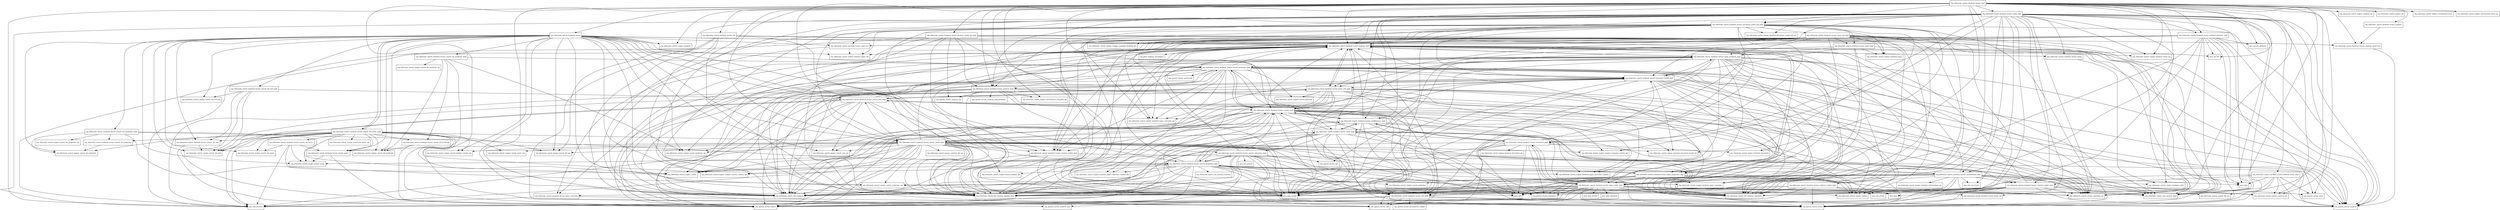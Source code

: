 digraph hibernate_search_backend_lucene_6_0_0_Alpha6_package_dependencies {
  node [shape = box, fontsize=10.0];
  org_hibernate_search_backend_lucene -> java_lang_invoke;
  org_hibernate_search_backend_lucene -> java_util;
  org_hibernate_search_backend_lucene -> org_hibernate_search_backend_lucene_logging_impl;
  org_hibernate_search_backend_lucene -> org_hibernate_search_backend_lucene_search_dsl_predicate_impl;
  org_hibernate_search_backend_lucene -> org_hibernate_search_backend_lucene_search_dsl_projection_impl;
  org_hibernate_search_backend_lucene -> org_hibernate_search_backend_lucene_search_dsl_query_impl;
  org_hibernate_search_backend_lucene -> org_hibernate_search_backend_lucene_search_dsl_sort;
  org_hibernate_search_backend_lucene -> org_hibernate_search_backend_lucene_search_dsl_sort_impl;
  org_hibernate_search_backend_lucene -> org_hibernate_search_backend_lucene_search_predicate_impl;
  org_hibernate_search_backend_lucene -> org_hibernate_search_backend_lucene_search_projection_impl;
  org_hibernate_search_backend_lucene -> org_hibernate_search_backend_lucene_search_query;
  org_hibernate_search_backend_lucene -> org_hibernate_search_backend_lucene_search_query_impl;
  org_hibernate_search_backend_lucene -> org_hibernate_search_backend_lucene_search_sort_impl;
  org_hibernate_search_backend_lucene -> org_hibernate_search_backend_lucene_types_dsl;
  org_hibernate_search_backend_lucene -> org_hibernate_search_engine_backend;
  org_hibernate_search_backend_lucene -> org_hibernate_search_engine_backend_types_dsl;
  org_hibernate_search_backend_lucene -> org_hibernate_search_engine_mapper_session_context_spi;
  org_hibernate_search_backend_lucene -> org_hibernate_search_engine_search_dsl_predicate;
  org_hibernate_search_backend_lucene -> org_hibernate_search_engine_search_dsl_projection;
  org_hibernate_search_backend_lucene -> org_hibernate_search_engine_search_dsl_query;
  org_hibernate_search_backend_lucene -> org_hibernate_search_engine_search_dsl_sort;
  org_hibernate_search_backend_lucene -> org_hibernate_search_engine_search_dsl_sort_spi;
  org_hibernate_search_backend_lucene -> org_hibernate_search_engine_search_dsl_spi;
  org_hibernate_search_backend_lucene -> org_hibernate_search_engine_search_loading_context_spi;
  org_hibernate_search_backend_lucene -> org_hibernate_search_engine_search_predicate_spi;
  org_hibernate_search_backend_lucene -> org_hibernate_search_engine_search_projection_spi;
  org_hibernate_search_backend_lucene -> org_hibernate_search_engine_search_query;
  org_hibernate_search_backend_lucene -> org_hibernate_search_engine_search_sort_spi;
  org_hibernate_search_backend_lucene -> org_hibernate_search_util_common;
  org_hibernate_search_backend_lucene -> org_hibernate_search_util_common_logging_impl;
  org_hibernate_search_backend_lucene_analysis -> org_hibernate_search_backend_lucene_analysis_model_dsl;
  org_hibernate_search_backend_lucene_analysis_impl -> java_lang_invoke;
  org_hibernate_search_backend_lucene_analysis_impl -> java_util_function;
  org_hibernate_search_backend_lucene_analysis_impl -> org_apache_lucene_analysis;
  org_hibernate_search_backend_lucene_analysis_impl -> org_apache_lucene_analysis_core;
  org_hibernate_search_backend_lucene_analysis_impl -> org_apache_lucene_analysis_tokenattributes;
  org_hibernate_search_backend_lucene_analysis_impl -> org_apache_lucene_analysis_util;
  org_hibernate_search_backend_lucene_analysis_impl -> org_apache_lucene_util;
  org_hibernate_search_backend_lucene_analysis_impl -> org_hibernate_search_backend_lucene_logging_impl;
  org_hibernate_search_backend_lucene_analysis_impl -> org_hibernate_search_backend_lucene_util_impl;
  org_hibernate_search_backend_lucene_analysis_impl -> org_hibernate_search_engine_environment_classpath_spi;
  org_hibernate_search_backend_lucene_analysis_impl -> org_hibernate_search_util_common;
  org_hibernate_search_backend_lucene_analysis_impl -> org_hibernate_search_util_common_impl;
  org_hibernate_search_backend_lucene_analysis_impl -> org_hibernate_search_util_common_logging_impl;
  org_hibernate_search_backend_lucene_analysis_model_dsl -> org_apache_lucene_analysis;
  org_hibernate_search_backend_lucene_analysis_model_dsl_impl -> java_lang_invoke;
  org_hibernate_search_backend_lucene_analysis_model_dsl_impl -> java_util_function;
  org_hibernate_search_backend_lucene_analysis_model_dsl_impl -> org_apache_lucene_analysis;
  org_hibernate_search_backend_lucene_analysis_model_dsl_impl -> org_apache_lucene_analysis_util;
  org_hibernate_search_backend_lucene_analysis_model_dsl_impl -> org_hibernate_search_backend_lucene_analysis_impl;
  org_hibernate_search_backend_lucene_analysis_model_dsl_impl -> org_hibernate_search_backend_lucene_analysis_model_dsl;
  org_hibernate_search_backend_lucene_analysis_model_dsl_impl -> org_hibernate_search_backend_lucene_analysis_model_impl;
  org_hibernate_search_backend_lucene_analysis_model_dsl_impl -> org_hibernate_search_backend_lucene_logging_impl;
  org_hibernate_search_backend_lucene_analysis_model_dsl_impl -> org_hibernate_search_util_common;
  org_hibernate_search_backend_lucene_analysis_model_dsl_impl -> org_hibernate_search_util_common_impl;
  org_hibernate_search_backend_lucene_analysis_model_dsl_impl -> org_hibernate_search_util_common_logging_impl;
  org_hibernate_search_backend_lucene_analysis_model_impl -> java_lang_invoke;
  org_hibernate_search_backend_lucene_analysis_model_impl -> org_apache_lucene_analysis;
  org_hibernate_search_backend_lucene_analysis_model_impl -> org_hibernate_search_backend_lucene_logging_impl;
  org_hibernate_search_backend_lucene_analysis_model_impl -> org_hibernate_search_util_common;
  org_hibernate_search_backend_lucene_analysis_model_impl -> org_hibernate_search_util_common_logging_impl;
  org_hibernate_search_backend_lucene_cfg -> java_lang_invoke;
  org_hibernate_search_backend_lucene_cfg -> java_util_function;
  org_hibernate_search_backend_lucene_cfg -> org_apache_lucene_util;
  org_hibernate_search_backend_lucene_cfg -> org_hibernate_search_backend_lucene_logging_impl;
  org_hibernate_search_backend_lucene_cfg -> org_hibernate_search_util_common;
  org_hibernate_search_backend_lucene_cfg -> org_hibernate_search_util_common_impl;
  org_hibernate_search_backend_lucene_cfg -> org_hibernate_search_util_common_logging_impl;
  org_hibernate_search_backend_lucene_document_impl -> java_lang_invoke;
  org_hibernate_search_backend_lucene_document_impl -> java_util;
  org_hibernate_search_backend_lucene_document_impl -> org_apache_lucene_document;
  org_hibernate_search_backend_lucene_document_impl -> org_apache_lucene_index;
  org_hibernate_search_backend_lucene_document_impl -> org_hibernate_search_backend_lucene_document_model_impl;
  org_hibernate_search_backend_lucene_document_impl -> org_hibernate_search_backend_lucene_logging_impl;
  org_hibernate_search_backend_lucene_document_impl -> org_hibernate_search_backend_lucene_multitenancy_impl;
  org_hibernate_search_backend_lucene_document_impl -> org_hibernate_search_backend_lucene_types_codec_impl;
  org_hibernate_search_backend_lucene_document_impl -> org_hibernate_search_backend_lucene_util_impl;
  org_hibernate_search_backend_lucene_document_impl -> org_hibernate_search_engine_backend_document;
  org_hibernate_search_backend_lucene_document_impl -> org_hibernate_search_engine_backend_document_model_dsl;
  org_hibernate_search_backend_lucene_document_impl -> org_hibernate_search_engine_backend_document_spi;
  org_hibernate_search_backend_lucene_document_impl -> org_hibernate_search_util_common;
  org_hibernate_search_backend_lucene_document_impl -> org_hibernate_search_util_common_logging_impl;
  org_hibernate_search_backend_lucene_document_model_dsl_impl -> java_lang_invoke;
  org_hibernate_search_backend_lucene_document_model_dsl_impl -> org_apache_lucene_analysis;
  org_hibernate_search_backend_lucene_document_model_dsl_impl -> org_hibernate_search_backend_lucene_analysis_impl;
  org_hibernate_search_backend_lucene_document_model_dsl_impl -> org_hibernate_search_backend_lucene_analysis_model_impl;
  org_hibernate_search_backend_lucene_document_model_dsl_impl -> org_hibernate_search_backend_lucene_document_impl;
  org_hibernate_search_backend_lucene_document_model_dsl_impl -> org_hibernate_search_backend_lucene_document_model_impl;
  org_hibernate_search_backend_lucene_document_model_dsl_impl -> org_hibernate_search_backend_lucene_logging_impl;
  org_hibernate_search_backend_lucene_document_model_dsl_impl -> org_hibernate_search_backend_lucene_types_dsl;
  org_hibernate_search_backend_lucene_document_model_dsl_impl -> org_hibernate_search_backend_lucene_types_dsl_impl;
  org_hibernate_search_backend_lucene_document_model_dsl_impl -> org_hibernate_search_backend_lucene_types_impl;
  org_hibernate_search_backend_lucene_document_model_dsl_impl -> org_hibernate_search_backend_lucene_util_impl;
  org_hibernate_search_backend_lucene_document_model_dsl_impl -> org_hibernate_search_engine_backend_document;
  org_hibernate_search_backend_lucene_document_model_dsl_impl -> org_hibernate_search_engine_backend_document_model_dsl;
  org_hibernate_search_backend_lucene_document_model_dsl_impl -> org_hibernate_search_engine_backend_document_model_dsl_spi;
  org_hibernate_search_backend_lucene_document_model_dsl_impl -> org_hibernate_search_engine_backend_types;
  org_hibernate_search_backend_lucene_document_model_dsl_impl -> org_hibernate_search_engine_backend_types_converter_spi;
  org_hibernate_search_backend_lucene_document_model_dsl_impl -> org_hibernate_search_engine_backend_types_dsl;
  org_hibernate_search_backend_lucene_document_model_dsl_impl -> org_hibernate_search_engine_mapper_mapping_building_spi;
  org_hibernate_search_backend_lucene_document_model_dsl_impl -> org_hibernate_search_engine_reporting_spi;
  org_hibernate_search_backend_lucene_document_model_dsl_impl -> org_hibernate_search_util_common;
  org_hibernate_search_backend_lucene_document_model_dsl_impl -> org_hibernate_search_util_common_logging_impl;
  org_hibernate_search_backend_lucene_document_model_dsl_impl -> org_hibernate_search_util_common_reporting;
  org_hibernate_search_backend_lucene_document_model_impl -> java_lang;
  org_hibernate_search_backend_lucene_document_model_impl -> java_lang_invoke;
  org_hibernate_search_backend_lucene_document_model_impl -> org_apache_lucene_analysis;
  org_hibernate_search_backend_lucene_document_model_impl -> org_hibernate_search_backend_lucene_analysis_impl;
  org_hibernate_search_backend_lucene_document_model_impl -> org_hibernate_search_backend_lucene_logging_impl;
  org_hibernate_search_backend_lucene_document_model_impl -> org_hibernate_search_backend_lucene_types_codec_impl;
  org_hibernate_search_backend_lucene_document_model_impl -> org_hibernate_search_backend_lucene_types_predicate_impl;
  org_hibernate_search_backend_lucene_document_model_impl -> org_hibernate_search_backend_lucene_types_projection_impl;
  org_hibernate_search_backend_lucene_document_model_impl -> org_hibernate_search_backend_lucene_types_sort_impl;
  org_hibernate_search_backend_lucene_document_model_impl -> org_hibernate_search_backend_lucene_util_impl;
  org_hibernate_search_backend_lucene_document_model_impl -> org_hibernate_search_engine_backend_document_model_dsl;
  org_hibernate_search_backend_lucene_document_model_impl -> org_hibernate_search_engine_backend_types_converter_spi;
  org_hibernate_search_backend_lucene_document_model_impl -> org_hibernate_search_engine_reporting_spi;
  org_hibernate_search_backend_lucene_document_model_impl -> org_hibernate_search_util_common;
  org_hibernate_search_backend_lucene_document_model_impl -> org_hibernate_search_util_common_impl;
  org_hibernate_search_backend_lucene_document_model_impl -> org_hibernate_search_util_common_logging_impl;
  org_hibernate_search_backend_lucene_document_model_impl -> org_hibernate_search_util_common_reporting;
  org_hibernate_search_backend_lucene_impl -> java_lang_invoke;
  org_hibernate_search_backend_lucene_impl -> java_nio_file;
  org_hibernate_search_backend_lucene_impl -> java_nio_file_attribute;
  org_hibernate_search_backend_lucene_impl -> java_util;
  org_hibernate_search_backend_lucene_impl -> java_util_function;
  org_hibernate_search_backend_lucene_impl -> org_apache_lucene_util;
  org_hibernate_search_backend_lucene_impl -> org_hibernate_search_backend_lucene;
  org_hibernate_search_backend_lucene_impl -> org_hibernate_search_backend_lucene_analysis;
  org_hibernate_search_backend_lucene_impl -> org_hibernate_search_backend_lucene_analysis_impl;
  org_hibernate_search_backend_lucene_impl -> org_hibernate_search_backend_lucene_analysis_model_dsl;
  org_hibernate_search_backend_lucene_impl -> org_hibernate_search_backend_lucene_analysis_model_dsl_impl;
  org_hibernate_search_backend_lucene_impl -> org_hibernate_search_backend_lucene_analysis_model_impl;
  org_hibernate_search_backend_lucene_impl -> org_hibernate_search_backend_lucene_cfg;
  org_hibernate_search_backend_lucene_impl -> org_hibernate_search_backend_lucene_document_model_dsl_impl;
  org_hibernate_search_backend_lucene_impl -> org_hibernate_search_backend_lucene_index_impl;
  org_hibernate_search_backend_lucene_impl -> org_hibernate_search_backend_lucene_logging_impl;
  org_hibernate_search_backend_lucene_impl -> org_hibernate_search_backend_lucene_lowlevel_directory_impl;
  org_hibernate_search_backend_lucene_impl -> org_hibernate_search_backend_lucene_multitenancy_impl;
  org_hibernate_search_backend_lucene_impl -> org_hibernate_search_backend_lucene_orchestration_impl;
  org_hibernate_search_backend_lucene_impl -> org_hibernate_search_backend_lucene_search_query_impl;
  org_hibernate_search_backend_lucene_impl -> org_hibernate_search_backend_lucene_work_impl;
  org_hibernate_search_backend_lucene_impl -> org_hibernate_search_engine_backend;
  org_hibernate_search_backend_lucene_impl -> org_hibernate_search_engine_backend_index_spi;
  org_hibernate_search_backend_lucene_impl -> org_hibernate_search_engine_backend_spi;
  org_hibernate_search_backend_lucene_impl -> org_hibernate_search_engine_cfg;
  org_hibernate_search_backend_lucene_impl -> org_hibernate_search_engine_cfg_spi;
  org_hibernate_search_backend_lucene_impl -> org_hibernate_search_engine_common_spi;
  org_hibernate_search_backend_lucene_impl -> org_hibernate_search_engine_environment_bean;
  org_hibernate_search_backend_lucene_impl -> org_hibernate_search_engine_environment_bean_spi;
  org_hibernate_search_backend_lucene_impl -> org_hibernate_search_engine_environment_classpath_spi;
  org_hibernate_search_backend_lucene_impl -> org_hibernate_search_engine_reporting_spi;
  org_hibernate_search_backend_lucene_impl -> org_hibernate_search_util_common;
  org_hibernate_search_backend_lucene_impl -> org_hibernate_search_util_common_impl;
  org_hibernate_search_backend_lucene_impl -> org_hibernate_search_util_common_logging_impl;
  org_hibernate_search_backend_lucene_impl -> org_hibernate_search_util_common_reporting;
  org_hibernate_search_backend_lucene_index -> org_hibernate_search_engine_backend_index;
  org_hibernate_search_backend_lucene_index_impl -> java_lang;
  org_hibernate_search_backend_lucene_index_impl -> java_lang_invoke;
  org_hibernate_search_backend_lucene_index_impl -> java_util_concurrent;
  org_hibernate_search_backend_lucene_index_impl -> java_util_function;
  org_hibernate_search_backend_lucene_index_impl -> java_util_stream;
  org_hibernate_search_backend_lucene_index_impl -> org_apache_lucene_analysis;
  org_hibernate_search_backend_lucene_index_impl -> org_apache_lucene_index;
  org_hibernate_search_backend_lucene_index_impl -> org_apache_lucene_store;
  org_hibernate_search_backend_lucene_index_impl -> org_hibernate_search_backend_lucene_analysis_impl;
  org_hibernate_search_backend_lucene_index_impl -> org_hibernate_search_backend_lucene_document_impl;
  org_hibernate_search_backend_lucene_index_impl -> org_hibernate_search_backend_lucene_document_model_dsl_impl;
  org_hibernate_search_backend_lucene_index_impl -> org_hibernate_search_backend_lucene_document_model_impl;
  org_hibernate_search_backend_lucene_index_impl -> org_hibernate_search_backend_lucene_index;
  org_hibernate_search_backend_lucene_index_impl -> org_hibernate_search_backend_lucene_index_spi;
  org_hibernate_search_backend_lucene_index_impl -> org_hibernate_search_backend_lucene_logging_impl;
  org_hibernate_search_backend_lucene_index_impl -> org_hibernate_search_backend_lucene_lowlevel_directory_impl;
  org_hibernate_search_backend_lucene_index_impl -> org_hibernate_search_backend_lucene_lowlevel_index_impl;
  org_hibernate_search_backend_lucene_index_impl -> org_hibernate_search_backend_lucene_lowlevel_writer_impl;
  org_hibernate_search_backend_lucene_index_impl -> org_hibernate_search_backend_lucene_multitenancy_impl;
  org_hibernate_search_backend_lucene_index_impl -> org_hibernate_search_backend_lucene_orchestration_impl;
  org_hibernate_search_backend_lucene_index_impl -> org_hibernate_search_backend_lucene_search_impl;
  org_hibernate_search_backend_lucene_index_impl -> org_hibernate_search_backend_lucene_search_query_impl;
  org_hibernate_search_backend_lucene_index_impl -> org_hibernate_search_backend_lucene_work_impl;
  org_hibernate_search_backend_lucene_index_impl -> org_hibernate_search_engine_backend_document_model_dsl_spi;
  org_hibernate_search_backend_lucene_index_impl -> org_hibernate_search_engine_backend_index;
  org_hibernate_search_backend_lucene_index_impl -> org_hibernate_search_engine_backend_index_spi;
  org_hibernate_search_backend_lucene_index_impl -> org_hibernate_search_engine_common_spi;
  org_hibernate_search_backend_lucene_index_impl -> org_hibernate_search_engine_mapper_mapping_context_spi;
  org_hibernate_search_backend_lucene_index_impl -> org_hibernate_search_engine_mapper_session_context_spi;
  org_hibernate_search_backend_lucene_index_impl -> org_hibernate_search_engine_reporting_spi;
  org_hibernate_search_backend_lucene_index_impl -> org_hibernate_search_engine_search_dsl_spi;
  org_hibernate_search_backend_lucene_index_impl -> org_hibernate_search_util_common;
  org_hibernate_search_backend_lucene_index_impl -> org_hibernate_search_util_common_impl;
  org_hibernate_search_backend_lucene_index_impl -> org_hibernate_search_util_common_logging_impl;
  org_hibernate_search_backend_lucene_index_impl -> org_hibernate_search_util_common_reporting;
  org_hibernate_search_backend_lucene_index_spi -> org_apache_lucene_index;
  org_hibernate_search_backend_lucene_logging_impl -> java_nio_file;
  org_hibernate_search_backend_lucene_logging_impl -> org_apache_lucene_search;
  org_hibernate_search_backend_lucene_logging_impl -> org_apache_lucene_util;
  org_hibernate_search_backend_lucene_logging_impl -> org_hibernate_search_backend_lucene_index;
  org_hibernate_search_backend_lucene_logging_impl -> org_hibernate_search_backend_lucene_types_predicate_impl;
  org_hibernate_search_backend_lucene_logging_impl -> org_hibernate_search_backend_lucene_types_projection_impl;
  org_hibernate_search_backend_lucene_logging_impl -> org_hibernate_search_backend_lucene_types_sort_impl;
  org_hibernate_search_backend_lucene_logging_impl -> org_hibernate_search_engine_backend_index_spi;
  org_hibernate_search_backend_lucene_logging_impl -> org_hibernate_search_engine_backend_types_converter_spi;
  org_hibernate_search_backend_lucene_logging_impl -> org_hibernate_search_engine_search;
  org_hibernate_search_backend_lucene_logging_impl -> org_hibernate_search_util_common;
  org_hibernate_search_backend_lucene_logging_impl -> org_hibernate_search_util_common_logging_impl;
  org_hibernate_search_backend_lucene_logging_impl -> org_hibernate_search_util_common_reporting;
  org_hibernate_search_backend_lucene_logging_impl -> org_jboss_logging_annotations;
  org_hibernate_search_backend_lucene_lowlevel_directory_impl -> java_lang;
  org_hibernate_search_backend_lucene_lowlevel_directory_impl -> java_lang_invoke;
  org_hibernate_search_backend_lucene_lowlevel_directory_impl -> java_nio_file;
  org_hibernate_search_backend_lucene_lowlevel_directory_impl -> java_nio_file_attribute;
  org_hibernate_search_backend_lucene_lowlevel_directory_impl -> org_apache_lucene_analysis;
  org_hibernate_search_backend_lucene_lowlevel_directory_impl -> org_apache_lucene_index;
  org_hibernate_search_backend_lucene_lowlevel_directory_impl -> org_apache_lucene_store;
  org_hibernate_search_backend_lucene_lowlevel_directory_impl -> org_hibernate_search_backend_lucene_logging_impl;
  org_hibernate_search_backend_lucene_lowlevel_directory_impl -> org_hibernate_search_backend_lucene_util_impl;
  org_hibernate_search_backend_lucene_lowlevel_directory_impl -> org_hibernate_search_engine_reporting_spi;
  org_hibernate_search_backend_lucene_lowlevel_directory_impl -> org_hibernate_search_util_common;
  org_hibernate_search_backend_lucene_lowlevel_directory_impl -> org_hibernate_search_util_common_impl;
  org_hibernate_search_backend_lucene_lowlevel_directory_impl -> org_hibernate_search_util_common_logging_impl;
  org_hibernate_search_backend_lucene_lowlevel_directory_impl -> org_hibernate_search_util_common_reporting;
  org_hibernate_search_backend_lucene_lowlevel_index_impl -> java_lang;
  org_hibernate_search_backend_lucene_lowlevel_index_impl -> java_lang_invoke;
  org_hibernate_search_backend_lucene_lowlevel_index_impl -> org_apache_lucene_analysis;
  org_hibernate_search_backend_lucene_lowlevel_index_impl -> org_apache_lucene_index;
  org_hibernate_search_backend_lucene_lowlevel_index_impl -> org_apache_lucene_store;
  org_hibernate_search_backend_lucene_lowlevel_index_impl -> org_hibernate_search_backend_lucene_lowlevel_writer_impl;
  org_hibernate_search_backend_lucene_lowlevel_index_impl -> org_hibernate_search_engine_common_spi;
  org_hibernate_search_backend_lucene_lowlevel_index_impl -> org_hibernate_search_util_common_impl;
  org_hibernate_search_backend_lucene_lowlevel_reader_impl -> java_lang_invoke;
  org_hibernate_search_backend_lucene_lowlevel_reader_impl -> java_util_function;
  org_hibernate_search_backend_lucene_lowlevel_reader_impl -> java_util_stream;
  org_hibernate_search_backend_lucene_lowlevel_reader_impl -> org_apache_lucene_index;
  org_hibernate_search_backend_lucene_lowlevel_reader_impl -> org_hibernate_search_backend_lucene_index_spi;
  org_hibernate_search_backend_lucene_lowlevel_reader_impl -> org_hibernate_search_backend_lucene_logging_impl;
  org_hibernate_search_backend_lucene_lowlevel_reader_impl -> org_hibernate_search_engine_reporting_spi;
  org_hibernate_search_backend_lucene_lowlevel_reader_impl -> org_hibernate_search_util_common;
  org_hibernate_search_backend_lucene_lowlevel_reader_impl -> org_hibernate_search_util_common_logging_impl;
  org_hibernate_search_backend_lucene_lowlevel_reader_impl -> org_hibernate_search_util_common_reporting;
  org_hibernate_search_backend_lucene_lowlevel_writer_impl -> java_lang_invoke;
  org_hibernate_search_backend_lucene_lowlevel_writer_impl -> org_apache_lucene_analysis;
  org_hibernate_search_backend_lucene_lowlevel_writer_impl -> org_apache_lucene_index;
  org_hibernate_search_backend_lucene_lowlevel_writer_impl -> org_apache_lucene_search;
  org_hibernate_search_backend_lucene_lowlevel_writer_impl -> org_apache_lucene_store;
  org_hibernate_search_backend_lucene_lowlevel_writer_impl -> org_apache_lucene_util;
  org_hibernate_search_backend_lucene_lowlevel_writer_impl -> org_hibernate_search_backend_lucene_logging_impl;
  org_hibernate_search_backend_lucene_lowlevel_writer_impl -> org_hibernate_search_engine_common_spi;
  org_hibernate_search_backend_lucene_lowlevel_writer_impl -> org_hibernate_search_engine_reporting_spi;
  org_hibernate_search_backend_lucene_lowlevel_writer_impl -> org_hibernate_search_util_common_impl;
  org_hibernate_search_backend_lucene_lowlevel_writer_impl -> org_hibernate_search_util_common_logging_impl;
  org_hibernate_search_backend_lucene_lowlevel_writer_impl -> org_hibernate_search_util_common_reporting;
  org_hibernate_search_backend_lucene_multitenancy_impl -> java_lang_invoke;
  org_hibernate_search_backend_lucene_multitenancy_impl -> org_apache_lucene_document;
  org_hibernate_search_backend_lucene_multitenancy_impl -> org_apache_lucene_index;
  org_hibernate_search_backend_lucene_multitenancy_impl -> org_apache_lucene_search;
  org_hibernate_search_backend_lucene_multitenancy_impl -> org_hibernate_search_backend_lucene_document_impl;
  org_hibernate_search_backend_lucene_multitenancy_impl -> org_hibernate_search_backend_lucene_logging_impl;
  org_hibernate_search_backend_lucene_multitenancy_impl -> org_hibernate_search_backend_lucene_search_impl;
  org_hibernate_search_backend_lucene_multitenancy_impl -> org_hibernate_search_backend_lucene_util_impl;
  org_hibernate_search_backend_lucene_multitenancy_impl -> org_hibernate_search_backend_lucene_work_impl;
  org_hibernate_search_backend_lucene_multitenancy_impl -> org_hibernate_search_util_common;
  org_hibernate_search_backend_lucene_multitenancy_impl -> org_hibernate_search_util_common_logging_impl;
  org_hibernate_search_backend_lucene_multitenancy_impl -> org_hibernate_search_util_common_reporting;
  org_hibernate_search_backend_lucene_orchestration_impl -> java_lang;
  org_hibernate_search_backend_lucene_orchestration_impl -> java_lang_invoke;
  org_hibernate_search_backend_lucene_orchestration_impl -> java_util_concurrent;
  org_hibernate_search_backend_lucene_orchestration_impl -> org_apache_lucene_index;
  org_hibernate_search_backend_lucene_orchestration_impl -> org_hibernate_search_backend_lucene_logging_impl;
  org_hibernate_search_backend_lucene_orchestration_impl -> org_hibernate_search_backend_lucene_lowlevel_reader_impl;
  org_hibernate_search_backend_lucene_orchestration_impl -> org_hibernate_search_backend_lucene_lowlevel_writer_impl;
  org_hibernate_search_backend_lucene_orchestration_impl -> org_hibernate_search_backend_lucene_work_impl;
  org_hibernate_search_backend_lucene_orchestration_impl -> org_hibernate_search_engine_backend_index;
  org_hibernate_search_backend_lucene_orchestration_impl -> org_hibernate_search_engine_backend_orchestration_spi;
  org_hibernate_search_backend_lucene_orchestration_impl -> org_hibernate_search_engine_common_spi;
  org_hibernate_search_backend_lucene_orchestration_impl -> org_hibernate_search_engine_reporting_spi;
  org_hibernate_search_backend_lucene_orchestration_impl -> org_hibernate_search_util_common;
  org_hibernate_search_backend_lucene_orchestration_impl -> org_hibernate_search_util_common_impl;
  org_hibernate_search_backend_lucene_orchestration_impl -> org_hibernate_search_util_common_logging_impl;
  org_hibernate_search_backend_lucene_orchestration_impl -> org_hibernate_search_util_common_reporting;
  org_hibernate_search_backend_lucene_search_dsl_predicate -> org_apache_lucene_search;
  org_hibernate_search_backend_lucene_search_dsl_predicate -> org_hibernate_search_engine_search_dsl_predicate;
  org_hibernate_search_backend_lucene_search_dsl_predicate_impl -> org_apache_lucene_search;
  org_hibernate_search_backend_lucene_search_dsl_predicate_impl -> org_hibernate_search_backend_lucene_search_dsl_predicate;
  org_hibernate_search_backend_lucene_search_dsl_predicate_impl -> org_hibernate_search_backend_lucene_search_predicate_impl;
  org_hibernate_search_backend_lucene_search_dsl_predicate_impl -> org_hibernate_search_engine_search_dsl_predicate;
  org_hibernate_search_backend_lucene_search_dsl_predicate_impl -> org_hibernate_search_engine_search_dsl_predicate_spi;
  org_hibernate_search_backend_lucene_search_dsl_predicate_impl -> org_hibernate_search_engine_search_predicate_spi;
  org_hibernate_search_backend_lucene_search_dsl_projection -> org_hibernate_search_engine_search_dsl_projection;
  org_hibernate_search_backend_lucene_search_dsl_projection_impl -> org_hibernate_search_backend_lucene_search_dsl_projection;
  org_hibernate_search_backend_lucene_search_dsl_projection_impl -> org_hibernate_search_backend_lucene_search_projection_impl;
  org_hibernate_search_backend_lucene_search_dsl_projection_impl -> org_hibernate_search_engine_search;
  org_hibernate_search_backend_lucene_search_dsl_projection_impl -> org_hibernate_search_engine_search_dsl_projection;
  org_hibernate_search_backend_lucene_search_dsl_projection_impl -> org_hibernate_search_engine_search_dsl_projection_spi;
  org_hibernate_search_backend_lucene_search_dsl_projection_impl -> org_hibernate_search_engine_search_projection_spi;
  org_hibernate_search_backend_lucene_search_dsl_query -> java_util_function;
  org_hibernate_search_backend_lucene_search_dsl_query -> org_hibernate_search_backend_lucene_search_query;
  org_hibernate_search_backend_lucene_search_dsl_query -> org_hibernate_search_engine_search;
  org_hibernate_search_backend_lucene_search_dsl_query -> org_hibernate_search_engine_search_dsl_query;
  org_hibernate_search_backend_lucene_search_dsl_query -> org_hibernate_search_engine_search_query;
  org_hibernate_search_backend_lucene_search_dsl_query_impl -> java_util_function;
  org_hibernate_search_backend_lucene_search_dsl_query_impl -> org_hibernate_search_backend_lucene;
  org_hibernate_search_backend_lucene_search_dsl_query_impl -> org_hibernate_search_backend_lucene_search_dsl_predicate;
  org_hibernate_search_backend_lucene_search_dsl_query_impl -> org_hibernate_search_backend_lucene_search_dsl_projection;
  org_hibernate_search_backend_lucene_search_dsl_query_impl -> org_hibernate_search_backend_lucene_search_dsl_query;
  org_hibernate_search_backend_lucene_search_dsl_query_impl -> org_hibernate_search_backend_lucene_search_dsl_sort;
  org_hibernate_search_backend_lucene_search_dsl_query_impl -> org_hibernate_search_backend_lucene_search_query;
  org_hibernate_search_backend_lucene_search_dsl_query_impl -> org_hibernate_search_backend_lucene_search_query_impl;
  org_hibernate_search_backend_lucene_search_dsl_query_impl -> org_hibernate_search_engine_mapper_session_context_spi;
  org_hibernate_search_backend_lucene_search_dsl_query_impl -> org_hibernate_search_engine_search;
  org_hibernate_search_backend_lucene_search_dsl_query_impl -> org_hibernate_search_engine_search_dsl_predicate;
  org_hibernate_search_backend_lucene_search_dsl_query_impl -> org_hibernate_search_engine_search_dsl_projection;
  org_hibernate_search_backend_lucene_search_dsl_query_impl -> org_hibernate_search_engine_search_dsl_query;
  org_hibernate_search_backend_lucene_search_dsl_query_impl -> org_hibernate_search_engine_search_dsl_query_spi;
  org_hibernate_search_backend_lucene_search_dsl_query_impl -> org_hibernate_search_engine_search_dsl_sort;
  org_hibernate_search_backend_lucene_search_dsl_query_impl -> org_hibernate_search_engine_search_dsl_spi;
  org_hibernate_search_backend_lucene_search_dsl_query_impl -> org_hibernate_search_engine_search_loading_context_spi;
  org_hibernate_search_backend_lucene_search_dsl_query_impl -> org_hibernate_search_engine_search_query;
  org_hibernate_search_backend_lucene_search_dsl_query_impl -> org_hibernate_search_engine_search_query_spi;
  org_hibernate_search_backend_lucene_search_dsl_sort -> org_apache_lucene_search;
  org_hibernate_search_backend_lucene_search_dsl_sort -> org_hibernate_search_engine_search_dsl_sort;
  org_hibernate_search_backend_lucene_search_dsl_sort_impl -> org_apache_lucene_search;
  org_hibernate_search_backend_lucene_search_dsl_sort_impl -> org_hibernate_search_backend_lucene_search_dsl_sort;
  org_hibernate_search_backend_lucene_search_dsl_sort_impl -> org_hibernate_search_backend_lucene_search_sort_impl;
  org_hibernate_search_backend_lucene_search_dsl_sort_impl -> org_hibernate_search_engine_search_dsl_sort;
  org_hibernate_search_backend_lucene_search_dsl_sort_impl -> org_hibernate_search_engine_search_dsl_sort_spi;
  org_hibernate_search_backend_lucene_search_extraction_impl -> java_lang_invoke;
  org_hibernate_search_backend_lucene_search_extraction_impl -> java_nio_charset;
  org_hibernate_search_backend_lucene_search_extraction_impl -> org_apache_lucene_document;
  org_hibernate_search_backend_lucene_search_extraction_impl -> org_apache_lucene_geo;
  org_hibernate_search_backend_lucene_search_extraction_impl -> org_apache_lucene_index;
  org_hibernate_search_backend_lucene_search_extraction_impl -> org_apache_lucene_search;
  org_hibernate_search_backend_lucene_search_extraction_impl -> org_apache_lucene_util;
  org_hibernate_search_backend_lucene_search_extraction_impl -> org_hibernate_search_backend_lucene_logging_impl;
  org_hibernate_search_backend_lucene_search_extraction_impl -> org_hibernate_search_backend_lucene_search_impl;
  org_hibernate_search_backend_lucene_search_extraction_impl -> org_hibernate_search_backend_lucene_search_projection_impl;
  org_hibernate_search_backend_lucene_search_extraction_impl -> org_hibernate_search_backend_lucene_util_impl;
  org_hibernate_search_backend_lucene_search_extraction_impl -> org_hibernate_search_engine_search;
  org_hibernate_search_backend_lucene_search_extraction_impl -> org_hibernate_search_engine_spatial;
  org_hibernate_search_backend_lucene_search_extraction_impl -> org_hibernate_search_util_common;
  org_hibernate_search_backend_lucene_search_extraction_impl -> org_hibernate_search_util_common_logging_impl;
  org_hibernate_search_backend_lucene_search_impl -> java_lang_invoke;
  org_hibernate_search_backend_lucene_search_impl -> java_util;
  org_hibernate_search_backend_lucene_search_impl -> java_util_function;
  org_hibernate_search_backend_lucene_search_impl -> java_util_stream;
  org_hibernate_search_backend_lucene_search_impl -> org_apache_lucene_index;
  org_hibernate_search_backend_lucene_search_impl -> org_apache_lucene_search;
  org_hibernate_search_backend_lucene_search_impl -> org_hibernate_search_backend_lucene_analysis_model_impl;
  org_hibernate_search_backend_lucene_search_impl -> org_hibernate_search_backend_lucene_document_model_impl;
  org_hibernate_search_backend_lucene_search_impl -> org_hibernate_search_backend_lucene_logging_impl;
  org_hibernate_search_backend_lucene_search_impl -> org_hibernate_search_backend_lucene_multitenancy_impl;
  org_hibernate_search_backend_lucene_search_impl -> org_hibernate_search_backend_lucene_search_predicate_impl;
  org_hibernate_search_backend_lucene_search_impl -> org_hibernate_search_backend_lucene_search_sort_impl;
  org_hibernate_search_backend_lucene_search_impl -> org_hibernate_search_backend_lucene_util_impl;
  org_hibernate_search_backend_lucene_search_impl -> org_hibernate_search_engine_backend_document_model_dsl;
  org_hibernate_search_backend_lucene_search_impl -> org_hibernate_search_engine_backend_types_converter_runtime;
  org_hibernate_search_backend_lucene_search_impl -> org_hibernate_search_engine_backend_types_converter_runtime_spi;
  org_hibernate_search_backend_lucene_search_impl -> org_hibernate_search_engine_backend_types_converter_spi;
  org_hibernate_search_backend_lucene_search_impl -> org_hibernate_search_engine_mapper_mapping_context_spi;
  org_hibernate_search_backend_lucene_search_impl -> org_hibernate_search_engine_reporting_spi;
  org_hibernate_search_backend_lucene_search_impl -> org_hibernate_search_engine_search;
  org_hibernate_search_backend_lucene_search_impl -> org_hibernate_search_util_common;
  org_hibernate_search_backend_lucene_search_impl -> org_hibernate_search_util_common_logging_impl;
  org_hibernate_search_backend_lucene_search_impl -> org_hibernate_search_util_common_reporting;
  org_hibernate_search_backend_lucene_search_predicate_impl -> java_lang_invoke;
  org_hibernate_search_backend_lucene_search_predicate_impl -> org_apache_lucene_analysis;
  org_hibernate_search_backend_lucene_search_predicate_impl -> org_apache_lucene_index;
  org_hibernate_search_backend_lucene_search_predicate_impl -> org_apache_lucene_search;
  org_hibernate_search_backend_lucene_search_predicate_impl -> org_apache_lucene_search_join;
  org_hibernate_search_backend_lucene_search_predicate_impl -> org_hibernate_search_backend_lucene_analysis_impl;
  org_hibernate_search_backend_lucene_search_predicate_impl -> org_hibernate_search_backend_lucene_analysis_model_impl;
  org_hibernate_search_backend_lucene_search_predicate_impl -> org_hibernate_search_backend_lucene_document_model_impl;
  org_hibernate_search_backend_lucene_search_predicate_impl -> org_hibernate_search_backend_lucene_logging_impl;
  org_hibernate_search_backend_lucene_search_predicate_impl -> org_hibernate_search_backend_lucene_search_impl;
  org_hibernate_search_backend_lucene_search_predicate_impl -> org_hibernate_search_backend_lucene_types_codec_impl;
  org_hibernate_search_backend_lucene_search_predicate_impl -> org_hibernate_search_backend_lucene_types_predicate_impl;
  org_hibernate_search_backend_lucene_search_predicate_impl -> org_hibernate_search_backend_lucene_util_impl;
  org_hibernate_search_backend_lucene_search_predicate_impl -> org_hibernate_search_engine_backend_types_converter;
  org_hibernate_search_backend_lucene_search_predicate_impl -> org_hibernate_search_engine_backend_types_converter_runtime;
  org_hibernate_search_backend_lucene_search_predicate_impl -> org_hibernate_search_engine_backend_types_converter_runtime_spi;
  org_hibernate_search_backend_lucene_search_predicate_impl -> org_hibernate_search_engine_backend_types_converter_spi;
  org_hibernate_search_backend_lucene_search_predicate_impl -> org_hibernate_search_engine_reporting_spi;
  org_hibernate_search_backend_lucene_search_predicate_impl -> org_hibernate_search_engine_search;
  org_hibernate_search_backend_lucene_search_predicate_impl -> org_hibernate_search_engine_search_predicate;
  org_hibernate_search_backend_lucene_search_predicate_impl -> org_hibernate_search_engine_search_predicate_spi;
  org_hibernate_search_backend_lucene_search_predicate_impl -> org_hibernate_search_engine_spatial;
  org_hibernate_search_backend_lucene_search_predicate_impl -> org_hibernate_search_util_common;
  org_hibernate_search_backend_lucene_search_predicate_impl -> org_hibernate_search_util_common_logging_impl;
  org_hibernate_search_backend_lucene_search_predicate_impl -> org_hibernate_search_util_common_reporting;
  org_hibernate_search_backend_lucene_search_projection_impl -> java_lang_invoke;
  org_hibernate_search_backend_lucene_search_projection_impl -> java_util;
  org_hibernate_search_backend_lucene_search_projection_impl -> java_util_function;
  org_hibernate_search_backend_lucene_search_projection_impl -> org_apache_lucene_document;
  org_hibernate_search_backend_lucene_search_projection_impl -> org_apache_lucene_search;
  org_hibernate_search_backend_lucene_search_projection_impl -> org_hibernate_search_backend_lucene_document_model_impl;
  org_hibernate_search_backend_lucene_search_projection_impl -> org_hibernate_search_backend_lucene_logging_impl;
  org_hibernate_search_backend_lucene_search_projection_impl -> org_hibernate_search_backend_lucene_search_extraction_impl;
  org_hibernate_search_backend_lucene_search_projection_impl -> org_hibernate_search_backend_lucene_search_impl;
  org_hibernate_search_backend_lucene_search_projection_impl -> org_hibernate_search_backend_lucene_types_codec_impl;
  org_hibernate_search_backend_lucene_search_projection_impl -> org_hibernate_search_backend_lucene_types_projection_impl;
  org_hibernate_search_backend_lucene_search_projection_impl -> org_hibernate_search_engine_backend_types_converter;
  org_hibernate_search_backend_lucene_search_projection_impl -> org_hibernate_search_engine_backend_types_converter_runtime;
  org_hibernate_search_backend_lucene_search_projection_impl -> org_hibernate_search_engine_backend_types_converter_runtime_spi;
  org_hibernate_search_backend_lucene_search_projection_impl -> org_hibernate_search_engine_mapper_session_context_spi;
  org_hibernate_search_backend_lucene_search_projection_impl -> org_hibernate_search_engine_search;
  org_hibernate_search_backend_lucene_search_projection_impl -> org_hibernate_search_engine_search_loading_spi;
  org_hibernate_search_backend_lucene_search_projection_impl -> org_hibernate_search_engine_search_projection;
  org_hibernate_search_backend_lucene_search_projection_impl -> org_hibernate_search_engine_search_projection_spi;
  org_hibernate_search_backend_lucene_search_projection_impl -> org_hibernate_search_engine_spatial;
  org_hibernate_search_backend_lucene_search_projection_impl -> org_hibernate_search_util_common;
  org_hibernate_search_backend_lucene_search_projection_impl -> org_hibernate_search_util_common_function;
  org_hibernate_search_backend_lucene_search_projection_impl -> org_hibernate_search_util_common_logging_impl;
  org_hibernate_search_backend_lucene_search_projection_impl -> org_hibernate_search_util_common_reporting;
  org_hibernate_search_backend_lucene_search_query -> org_apache_lucene_search;
  org_hibernate_search_backend_lucene_search_query -> org_hibernate_search_engine_search_query;
  org_hibernate_search_backend_lucene_search_query_impl -> java_lang_invoke;
  org_hibernate_search_backend_lucene_search_query_impl -> java_util;
  org_hibernate_search_backend_lucene_search_query_impl -> java_util_function;
  org_hibernate_search_backend_lucene_search_query_impl -> org_apache_lucene_document;
  org_hibernate_search_backend_lucene_search_query_impl -> org_apache_lucene_index;
  org_hibernate_search_backend_lucene_search_query_impl -> org_apache_lucene_search;
  org_hibernate_search_backend_lucene_search_query_impl -> org_hibernate_search_backend_lucene_analysis_model_impl;
  org_hibernate_search_backend_lucene_search_query_impl -> org_hibernate_search_backend_lucene_logging_impl;
  org_hibernate_search_backend_lucene_search_query_impl -> org_hibernate_search_backend_lucene_multitenancy_impl;
  org_hibernate_search_backend_lucene_search_query_impl -> org_hibernate_search_backend_lucene_orchestration_impl;
  org_hibernate_search_backend_lucene_search_query_impl -> org_hibernate_search_backend_lucene_search_extraction_impl;
  org_hibernate_search_backend_lucene_search_query_impl -> org_hibernate_search_backend_lucene_search_impl;
  org_hibernate_search_backend_lucene_search_query_impl -> org_hibernate_search_backend_lucene_search_predicate_impl;
  org_hibernate_search_backend_lucene_search_query_impl -> org_hibernate_search_backend_lucene_search_projection_impl;
  org_hibernate_search_backend_lucene_search_query_impl -> org_hibernate_search_backend_lucene_search_query;
  org_hibernate_search_backend_lucene_search_query_impl -> org_hibernate_search_backend_lucene_search_sort_impl;
  org_hibernate_search_backend_lucene_search_query_impl -> org_hibernate_search_backend_lucene_util_impl;
  org_hibernate_search_backend_lucene_search_query_impl -> org_hibernate_search_backend_lucene_work_impl;
  org_hibernate_search_backend_lucene_search_query_impl -> org_hibernate_search_engine_common_dsl_spi;
  org_hibernate_search_backend_lucene_search_query_impl -> org_hibernate_search_engine_mapper_mapping_context_spi;
  org_hibernate_search_backend_lucene_search_query_impl -> org_hibernate_search_engine_mapper_session_context_spi;
  org_hibernate_search_backend_lucene_search_query_impl -> org_hibernate_search_engine_search;
  org_hibernate_search_backend_lucene_search_query_impl -> org_hibernate_search_engine_search_dsl_spi;
  org_hibernate_search_backend_lucene_search_query_impl -> org_hibernate_search_engine_search_loading_context_spi;
  org_hibernate_search_backend_lucene_search_query_impl -> org_hibernate_search_engine_search_loading_spi;
  org_hibernate_search_backend_lucene_search_query_impl -> org_hibernate_search_engine_search_predicate_spi;
  org_hibernate_search_backend_lucene_search_query_impl -> org_hibernate_search_engine_search_projection_spi;
  org_hibernate_search_backend_lucene_search_query_impl -> org_hibernate_search_engine_search_query;
  org_hibernate_search_backend_lucene_search_query_impl -> org_hibernate_search_engine_search_query_spi;
  org_hibernate_search_backend_lucene_search_query_impl -> org_hibernate_search_engine_search_sort_spi;
  org_hibernate_search_backend_lucene_search_query_impl -> org_hibernate_search_util_common;
  org_hibernate_search_backend_lucene_search_query_impl -> org_hibernate_search_util_common_impl;
  org_hibernate_search_backend_lucene_search_query_impl -> org_hibernate_search_util_common_logging_impl;
  org_hibernate_search_backend_lucene_search_query_impl -> org_hibernate_search_util_common_reporting;
  org_hibernate_search_backend_lucene_search_sort_impl -> java_lang_invoke;
  org_hibernate_search_backend_lucene_search_sort_impl -> java_util_function;
  org_hibernate_search_backend_lucene_search_sort_impl -> org_apache_lucene_search;
  org_hibernate_search_backend_lucene_search_sort_impl -> org_hibernate_search_backend_lucene_document_model_impl;
  org_hibernate_search_backend_lucene_search_sort_impl -> org_hibernate_search_backend_lucene_logging_impl;
  org_hibernate_search_backend_lucene_search_sort_impl -> org_hibernate_search_backend_lucene_search_impl;
  org_hibernate_search_backend_lucene_search_sort_impl -> org_hibernate_search_backend_lucene_types_sort_impl;
  org_hibernate_search_backend_lucene_search_sort_impl -> org_hibernate_search_engine_search;
  org_hibernate_search_backend_lucene_search_sort_impl -> org_hibernate_search_engine_search_dsl_sort;
  org_hibernate_search_backend_lucene_search_sort_impl -> org_hibernate_search_engine_search_sort_spi;
  org_hibernate_search_backend_lucene_search_sort_impl -> org_hibernate_search_engine_spatial;
  org_hibernate_search_backend_lucene_search_sort_impl -> org_hibernate_search_util_common;
  org_hibernate_search_backend_lucene_search_sort_impl -> org_hibernate_search_util_common_logging_impl;
  org_hibernate_search_backend_lucene_search_sort_impl -> org_hibernate_search_util_common_reporting;
  org_hibernate_search_backend_lucene_types_codec_impl -> java_lang_invoke;
  org_hibernate_search_backend_lucene_types_codec_impl -> java_time;
  org_hibernate_search_backend_lucene_types_codec_impl -> java_time_format;
  org_hibernate_search_backend_lucene_types_codec_impl -> java_time_temporal;
  org_hibernate_search_backend_lucene_types_codec_impl -> java_util;
  org_hibernate_search_backend_lucene_types_codec_impl -> java_util_function;
  org_hibernate_search_backend_lucene_types_codec_impl -> org_apache_lucene_analysis;
  org_hibernate_search_backend_lucene_types_codec_impl -> org_apache_lucene_document;
  org_hibernate_search_backend_lucene_types_codec_impl -> org_apache_lucene_index;
  org_hibernate_search_backend_lucene_types_codec_impl -> org_apache_lucene_search;
  org_hibernate_search_backend_lucene_types_codec_impl -> org_apache_lucene_util;
  org_hibernate_search_backend_lucene_types_codec_impl -> org_hibernate_search_backend_lucene_document_impl;
  org_hibernate_search_backend_lucene_types_codec_impl -> org_hibernate_search_backend_lucene_logging_impl;
  org_hibernate_search_backend_lucene_types_codec_impl -> org_hibernate_search_backend_lucene_types_converter;
  org_hibernate_search_backend_lucene_types_codec_impl -> org_hibernate_search_backend_lucene_util_impl;
  org_hibernate_search_backend_lucene_types_codec_impl -> org_hibernate_search_engine_cfg_spi;
  org_hibernate_search_backend_lucene_types_codec_impl -> org_hibernate_search_engine_reporting_spi;
  org_hibernate_search_backend_lucene_types_codec_impl -> org_hibernate_search_engine_spatial;
  org_hibernate_search_backend_lucene_types_codec_impl -> org_hibernate_search_util_common;
  org_hibernate_search_backend_lucene_types_codec_impl -> org_hibernate_search_util_common_impl;
  org_hibernate_search_backend_lucene_types_codec_impl -> org_hibernate_search_util_common_logging_impl;
  org_hibernate_search_backend_lucene_types_codec_impl -> org_hibernate_search_util_common_reporting;
  org_hibernate_search_backend_lucene_types_converter -> java_util_function;
  org_hibernate_search_backend_lucene_types_converter -> org_apache_lucene_index;
  org_hibernate_search_backend_lucene_types_dsl -> org_hibernate_search_backend_lucene_types_converter;
  org_hibernate_search_backend_lucene_types_dsl -> org_hibernate_search_engine_backend_types_dsl;
  org_hibernate_search_backend_lucene_types_dsl_impl -> java_lang_invoke;
  org_hibernate_search_backend_lucene_types_dsl_impl -> java_time;
  org_hibernate_search_backend_lucene_types_dsl_impl -> org_apache_lucene_analysis;
  org_hibernate_search_backend_lucene_types_dsl_impl -> org_apache_lucene_document;
  org_hibernate_search_backend_lucene_types_dsl_impl -> org_apache_lucene_index;
  org_hibernate_search_backend_lucene_types_dsl_impl -> org_hibernate_search_backend_lucene_analysis_model_impl;
  org_hibernate_search_backend_lucene_types_dsl_impl -> org_hibernate_search_backend_lucene_logging_impl;
  org_hibernate_search_backend_lucene_types_dsl_impl -> org_hibernate_search_backend_lucene_types_codec_impl;
  org_hibernate_search_backend_lucene_types_dsl_impl -> org_hibernate_search_backend_lucene_types_converter;
  org_hibernate_search_backend_lucene_types_dsl_impl -> org_hibernate_search_backend_lucene_types_dsl;
  org_hibernate_search_backend_lucene_types_dsl_impl -> org_hibernate_search_backend_lucene_types_impl;
  org_hibernate_search_backend_lucene_types_dsl_impl -> org_hibernate_search_backend_lucene_types_predicate_impl;
  org_hibernate_search_backend_lucene_types_dsl_impl -> org_hibernate_search_backend_lucene_types_projection_impl;
  org_hibernate_search_backend_lucene_types_dsl_impl -> org_hibernate_search_backend_lucene_types_sort_impl;
  org_hibernate_search_backend_lucene_types_dsl_impl -> org_hibernate_search_engine_backend_types;
  org_hibernate_search_backend_lucene_types_dsl_impl -> org_hibernate_search_engine_backend_types_converter;
  org_hibernate_search_backend_lucene_types_dsl_impl -> org_hibernate_search_engine_backend_types_converter_spi;
  org_hibernate_search_backend_lucene_types_dsl_impl -> org_hibernate_search_engine_backend_types_dsl;
  org_hibernate_search_backend_lucene_types_dsl_impl -> org_hibernate_search_engine_mapper_mapping_building_spi;
  org_hibernate_search_backend_lucene_types_dsl_impl -> org_hibernate_search_engine_spatial;
  org_hibernate_search_backend_lucene_types_dsl_impl -> org_hibernate_search_util_common;
  org_hibernate_search_backend_lucene_types_dsl_impl -> org_hibernate_search_util_common_impl;
  org_hibernate_search_backend_lucene_types_dsl_impl -> org_hibernate_search_util_common_logging_impl;
  org_hibernate_search_backend_lucene_types_dsl_impl -> org_hibernate_search_util_common_reporting;
  org_hibernate_search_backend_lucene_types_impl -> org_apache_lucene_analysis;
  org_hibernate_search_backend_lucene_types_impl -> org_hibernate_search_backend_lucene_document_model_impl;
  org_hibernate_search_backend_lucene_types_impl -> org_hibernate_search_backend_lucene_types_codec_impl;
  org_hibernate_search_backend_lucene_types_impl -> org_hibernate_search_backend_lucene_types_predicate_impl;
  org_hibernate_search_backend_lucene_types_impl -> org_hibernate_search_backend_lucene_types_projection_impl;
  org_hibernate_search_backend_lucene_types_impl -> org_hibernate_search_backend_lucene_types_sort_impl;
  org_hibernate_search_backend_lucene_types_impl -> org_hibernate_search_engine_backend_types;
  org_hibernate_search_backend_lucene_types_predicate_impl -> java_lang_invoke;
  org_hibernate_search_backend_lucene_types_predicate_impl -> java_util;
  org_hibernate_search_backend_lucene_types_predicate_impl -> org_apache_lucene_analysis;
  org_hibernate_search_backend_lucene_types_predicate_impl -> org_apache_lucene_document;
  org_hibernate_search_backend_lucene_types_predicate_impl -> org_apache_lucene_geo;
  org_hibernate_search_backend_lucene_types_predicate_impl -> org_apache_lucene_index;
  org_hibernate_search_backend_lucene_types_predicate_impl -> org_apache_lucene_search;
  org_hibernate_search_backend_lucene_types_predicate_impl -> org_apache_lucene_util;
  org_hibernate_search_backend_lucene_types_predicate_impl -> org_hibernate_search_backend_lucene_analysis_model_impl;
  org_hibernate_search_backend_lucene_types_predicate_impl -> org_hibernate_search_backend_lucene_logging_impl;
  org_hibernate_search_backend_lucene_types_predicate_impl -> org_hibernate_search_backend_lucene_search_impl;
  org_hibernate_search_backend_lucene_types_predicate_impl -> org_hibernate_search_backend_lucene_search_predicate_impl;
  org_hibernate_search_backend_lucene_types_predicate_impl -> org_hibernate_search_backend_lucene_types_codec_impl;
  org_hibernate_search_backend_lucene_types_predicate_impl -> org_hibernate_search_backend_lucene_util_impl;
  org_hibernate_search_backend_lucene_types_predicate_impl -> org_hibernate_search_engine_backend_types_converter;
  org_hibernate_search_backend_lucene_types_predicate_impl -> org_hibernate_search_engine_reporting_spi;
  org_hibernate_search_backend_lucene_types_predicate_impl -> org_hibernate_search_engine_search_predicate_spi;
  org_hibernate_search_backend_lucene_types_predicate_impl -> org_hibernate_search_engine_spatial;
  org_hibernate_search_backend_lucene_types_predicate_impl -> org_hibernate_search_util_common;
  org_hibernate_search_backend_lucene_types_predicate_impl -> org_hibernate_search_util_common_impl;
  org_hibernate_search_backend_lucene_types_predicate_impl -> org_hibernate_search_util_common_logging_impl;
  org_hibernate_search_backend_lucene_types_predicate_impl -> org_hibernate_search_util_common_reporting;
  org_hibernate_search_backend_lucene_types_projection_impl -> java_lang_invoke;
  org_hibernate_search_backend_lucene_types_projection_impl -> org_hibernate_search_backend_lucene_logging_impl;
  org_hibernate_search_backend_lucene_types_projection_impl -> org_hibernate_search_backend_lucene_search_projection_impl;
  org_hibernate_search_backend_lucene_types_projection_impl -> org_hibernate_search_backend_lucene_types_codec_impl;
  org_hibernate_search_backend_lucene_types_projection_impl -> org_hibernate_search_engine_backend_types_converter;
  org_hibernate_search_backend_lucene_types_projection_impl -> org_hibernate_search_engine_reporting_spi;
  org_hibernate_search_backend_lucene_types_projection_impl -> org_hibernate_search_engine_search_projection;
  org_hibernate_search_backend_lucene_types_projection_impl -> org_hibernate_search_engine_search_projection_spi;
  org_hibernate_search_backend_lucene_types_projection_impl -> org_hibernate_search_engine_spatial;
  org_hibernate_search_backend_lucene_types_projection_impl -> org_hibernate_search_util_common;
  org_hibernate_search_backend_lucene_types_projection_impl -> org_hibernate_search_util_common_logging_impl;
  org_hibernate_search_backend_lucene_types_projection_impl -> org_hibernate_search_util_common_reporting;
  org_hibernate_search_backend_lucene_types_sort_impl -> java_lang_invoke;
  org_hibernate_search_backend_lucene_types_sort_impl -> org_apache_lucene_document;
  org_hibernate_search_backend_lucene_types_sort_impl -> org_apache_lucene_search;
  org_hibernate_search_backend_lucene_types_sort_impl -> org_apache_lucene_util;
  org_hibernate_search_backend_lucene_types_sort_impl -> org_hibernate_search_backend_lucene_logging_impl;
  org_hibernate_search_backend_lucene_types_sort_impl -> org_hibernate_search_backend_lucene_search_impl;
  org_hibernate_search_backend_lucene_types_sort_impl -> org_hibernate_search_backend_lucene_search_sort_impl;
  org_hibernate_search_backend_lucene_types_sort_impl -> org_hibernate_search_backend_lucene_types_codec_impl;
  org_hibernate_search_backend_lucene_types_sort_impl -> org_hibernate_search_engine_backend_types_converter;
  org_hibernate_search_backend_lucene_types_sort_impl -> org_hibernate_search_engine_backend_types_converter_runtime;
  org_hibernate_search_backend_lucene_types_sort_impl -> org_hibernate_search_engine_reporting_spi;
  org_hibernate_search_backend_lucene_types_sort_impl -> org_hibernate_search_engine_search_dsl_sort;
  org_hibernate_search_backend_lucene_types_sort_impl -> org_hibernate_search_engine_search_predicate;
  org_hibernate_search_backend_lucene_types_sort_impl -> org_hibernate_search_engine_search_sort_spi;
  org_hibernate_search_backend_lucene_types_sort_impl -> org_hibernate_search_engine_spatial;
  org_hibernate_search_backend_lucene_types_sort_impl -> org_hibernate_search_util_common;
  org_hibernate_search_backend_lucene_types_sort_impl -> org_hibernate_search_util_common_logging_impl;
  org_hibernate_search_backend_lucene_types_sort_impl -> org_hibernate_search_util_common_reporting;
  org_hibernate_search_backend_lucene_util_impl -> org_apache_lucene_analysis;
  org_hibernate_search_backend_lucene_util_impl -> org_apache_lucene_analysis_core;
  org_hibernate_search_backend_lucene_util_impl -> org_apache_lucene_index;
  org_hibernate_search_backend_lucene_util_impl -> org_apache_lucene_queryparser_simple;
  org_hibernate_search_backend_lucene_util_impl -> org_apache_lucene_search;
  org_hibernate_search_backend_lucene_util_impl -> org_apache_lucene_util;
  org_hibernate_search_backend_lucene_work_impl -> java_lang_invoke;
  org_hibernate_search_backend_lucene_work_impl -> org_apache_lucene_index;
  org_hibernate_search_backend_lucene_work_impl -> org_apache_lucene_search;
  org_hibernate_search_backend_lucene_work_impl -> org_hibernate_search_backend_lucene_document_impl;
  org_hibernate_search_backend_lucene_work_impl -> org_hibernate_search_backend_lucene_logging_impl;
  org_hibernate_search_backend_lucene_work_impl -> org_hibernate_search_backend_lucene_lowlevel_writer_impl;
  org_hibernate_search_backend_lucene_work_impl -> org_hibernate_search_backend_lucene_multitenancy_impl;
  org_hibernate_search_backend_lucene_work_impl -> org_hibernate_search_backend_lucene_search_extraction_impl;
  org_hibernate_search_backend_lucene_work_impl -> org_hibernate_search_backend_lucene_search_impl;
  org_hibernate_search_backend_lucene_work_impl -> org_hibernate_search_backend_lucene_search_projection_impl;
  org_hibernate_search_backend_lucene_work_impl -> org_hibernate_search_backend_lucene_search_query_impl;
  org_hibernate_search_backend_lucene_work_impl -> org_hibernate_search_backend_lucene_util_impl;
  org_hibernate_search_backend_lucene_work_impl -> org_hibernate_search_engine_reporting_spi;
  org_hibernate_search_backend_lucene_work_impl -> org_hibernate_search_util_common;
  org_hibernate_search_backend_lucene_work_impl -> org_hibernate_search_util_common_logging_impl;
  org_hibernate_search_backend_lucene_work_impl -> org_hibernate_search_util_common_reporting;
}
